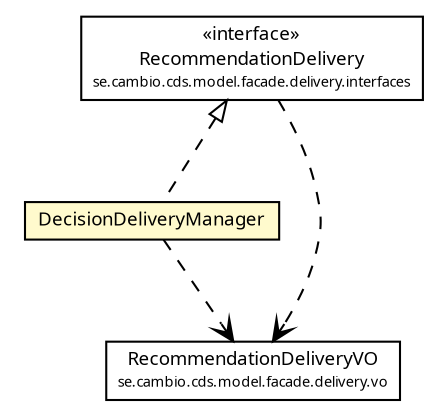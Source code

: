 #!/usr/local/bin/dot
#
# Class diagram 
# Generated by UMLGraph version R5_6 (http://www.umlgraph.org/)
#

digraph G {
	edge [fontname="Trebuchet MS",fontsize=10,labelfontname="Trebuchet MS",labelfontsize=10];
	node [fontname="Trebuchet MS",fontsize=10,shape=plaintext];
	nodesep=0.25;
	ranksep=0.5;
	// se.cambio.cds.controller.decisiondelivery.DecisionDeliveryManager
	c141428 [label=<<table title="se.cambio.cds.controller.decisiondelivery.DecisionDeliveryManager" border="0" cellborder="1" cellspacing="0" cellpadding="2" port="p" bgcolor="lemonChiffon" href="./DecisionDeliveryManager.html">
		<tr><td><table border="0" cellspacing="0" cellpadding="1">
<tr><td align="center" balign="center"><font face="Trebuchet MS"> DecisionDeliveryManager </font></td></tr>
		</table></td></tr>
		</table>>, URL="./DecisionDeliveryManager.html", fontname="Trebuchet MS", fontcolor="black", fontsize=9.0];
	// se.cambio.cds.model.facade.delivery.interfaces.RecommendationDelivery
	c141466 [label=<<table title="se.cambio.cds.model.facade.delivery.interfaces.RecommendationDelivery" border="0" cellborder="1" cellspacing="0" cellpadding="2" port="p" href="../../model/facade/delivery/interfaces/RecommendationDelivery.html">
		<tr><td><table border="0" cellspacing="0" cellpadding="1">
<tr><td align="center" balign="center"> &#171;interface&#187; </td></tr>
<tr><td align="center" balign="center"><font face="Trebuchet MS"> RecommendationDelivery </font></td></tr>
<tr><td align="center" balign="center"><font face="Trebuchet MS" point-size="7.0"> se.cambio.cds.model.facade.delivery.interfaces </font></td></tr>
		</table></td></tr>
		</table>>, URL="../../model/facade/delivery/interfaces/RecommendationDelivery.html", fontname="Trebuchet MS", fontcolor="black", fontsize=9.0];
	// se.cambio.cds.model.facade.delivery.vo.RecommendationDeliveryVO
	c141467 [label=<<table title="se.cambio.cds.model.facade.delivery.vo.RecommendationDeliveryVO" border="0" cellborder="1" cellspacing="0" cellpadding="2" port="p" href="../../model/facade/delivery/vo/RecommendationDeliveryVO.html">
		<tr><td><table border="0" cellspacing="0" cellpadding="1">
<tr><td align="center" balign="center"><font face="Trebuchet MS"> RecommendationDeliveryVO </font></td></tr>
<tr><td align="center" balign="center"><font face="Trebuchet MS" point-size="7.0"> se.cambio.cds.model.facade.delivery.vo </font></td></tr>
		</table></td></tr>
		</table>>, URL="../../model/facade/delivery/vo/RecommendationDeliveryVO.html", fontname="Trebuchet MS", fontcolor="black", fontsize=9.0];
	//se.cambio.cds.controller.decisiondelivery.DecisionDeliveryManager implements se.cambio.cds.model.facade.delivery.interfaces.RecommendationDelivery
	c141466:p -> c141428:p [dir=back,arrowtail=empty,style=dashed];
	// se.cambio.cds.controller.decisiondelivery.DecisionDeliveryManager DEPEND se.cambio.cds.model.facade.delivery.vo.RecommendationDeliveryVO
	c141428:p -> c141467:p [taillabel="", label="", headlabel="", fontname="Trebuchet MS", fontcolor="black", fontsize=10.0, color="black", arrowhead=open, style=dashed];
	// se.cambio.cds.model.facade.delivery.interfaces.RecommendationDelivery DEPEND se.cambio.cds.model.facade.delivery.vo.RecommendationDeliveryVO
	c141466:p -> c141467:p [taillabel="", label="", headlabel="", fontname="Trebuchet MS", fontcolor="black", fontsize=10.0, color="black", arrowhead=open, style=dashed];
}

